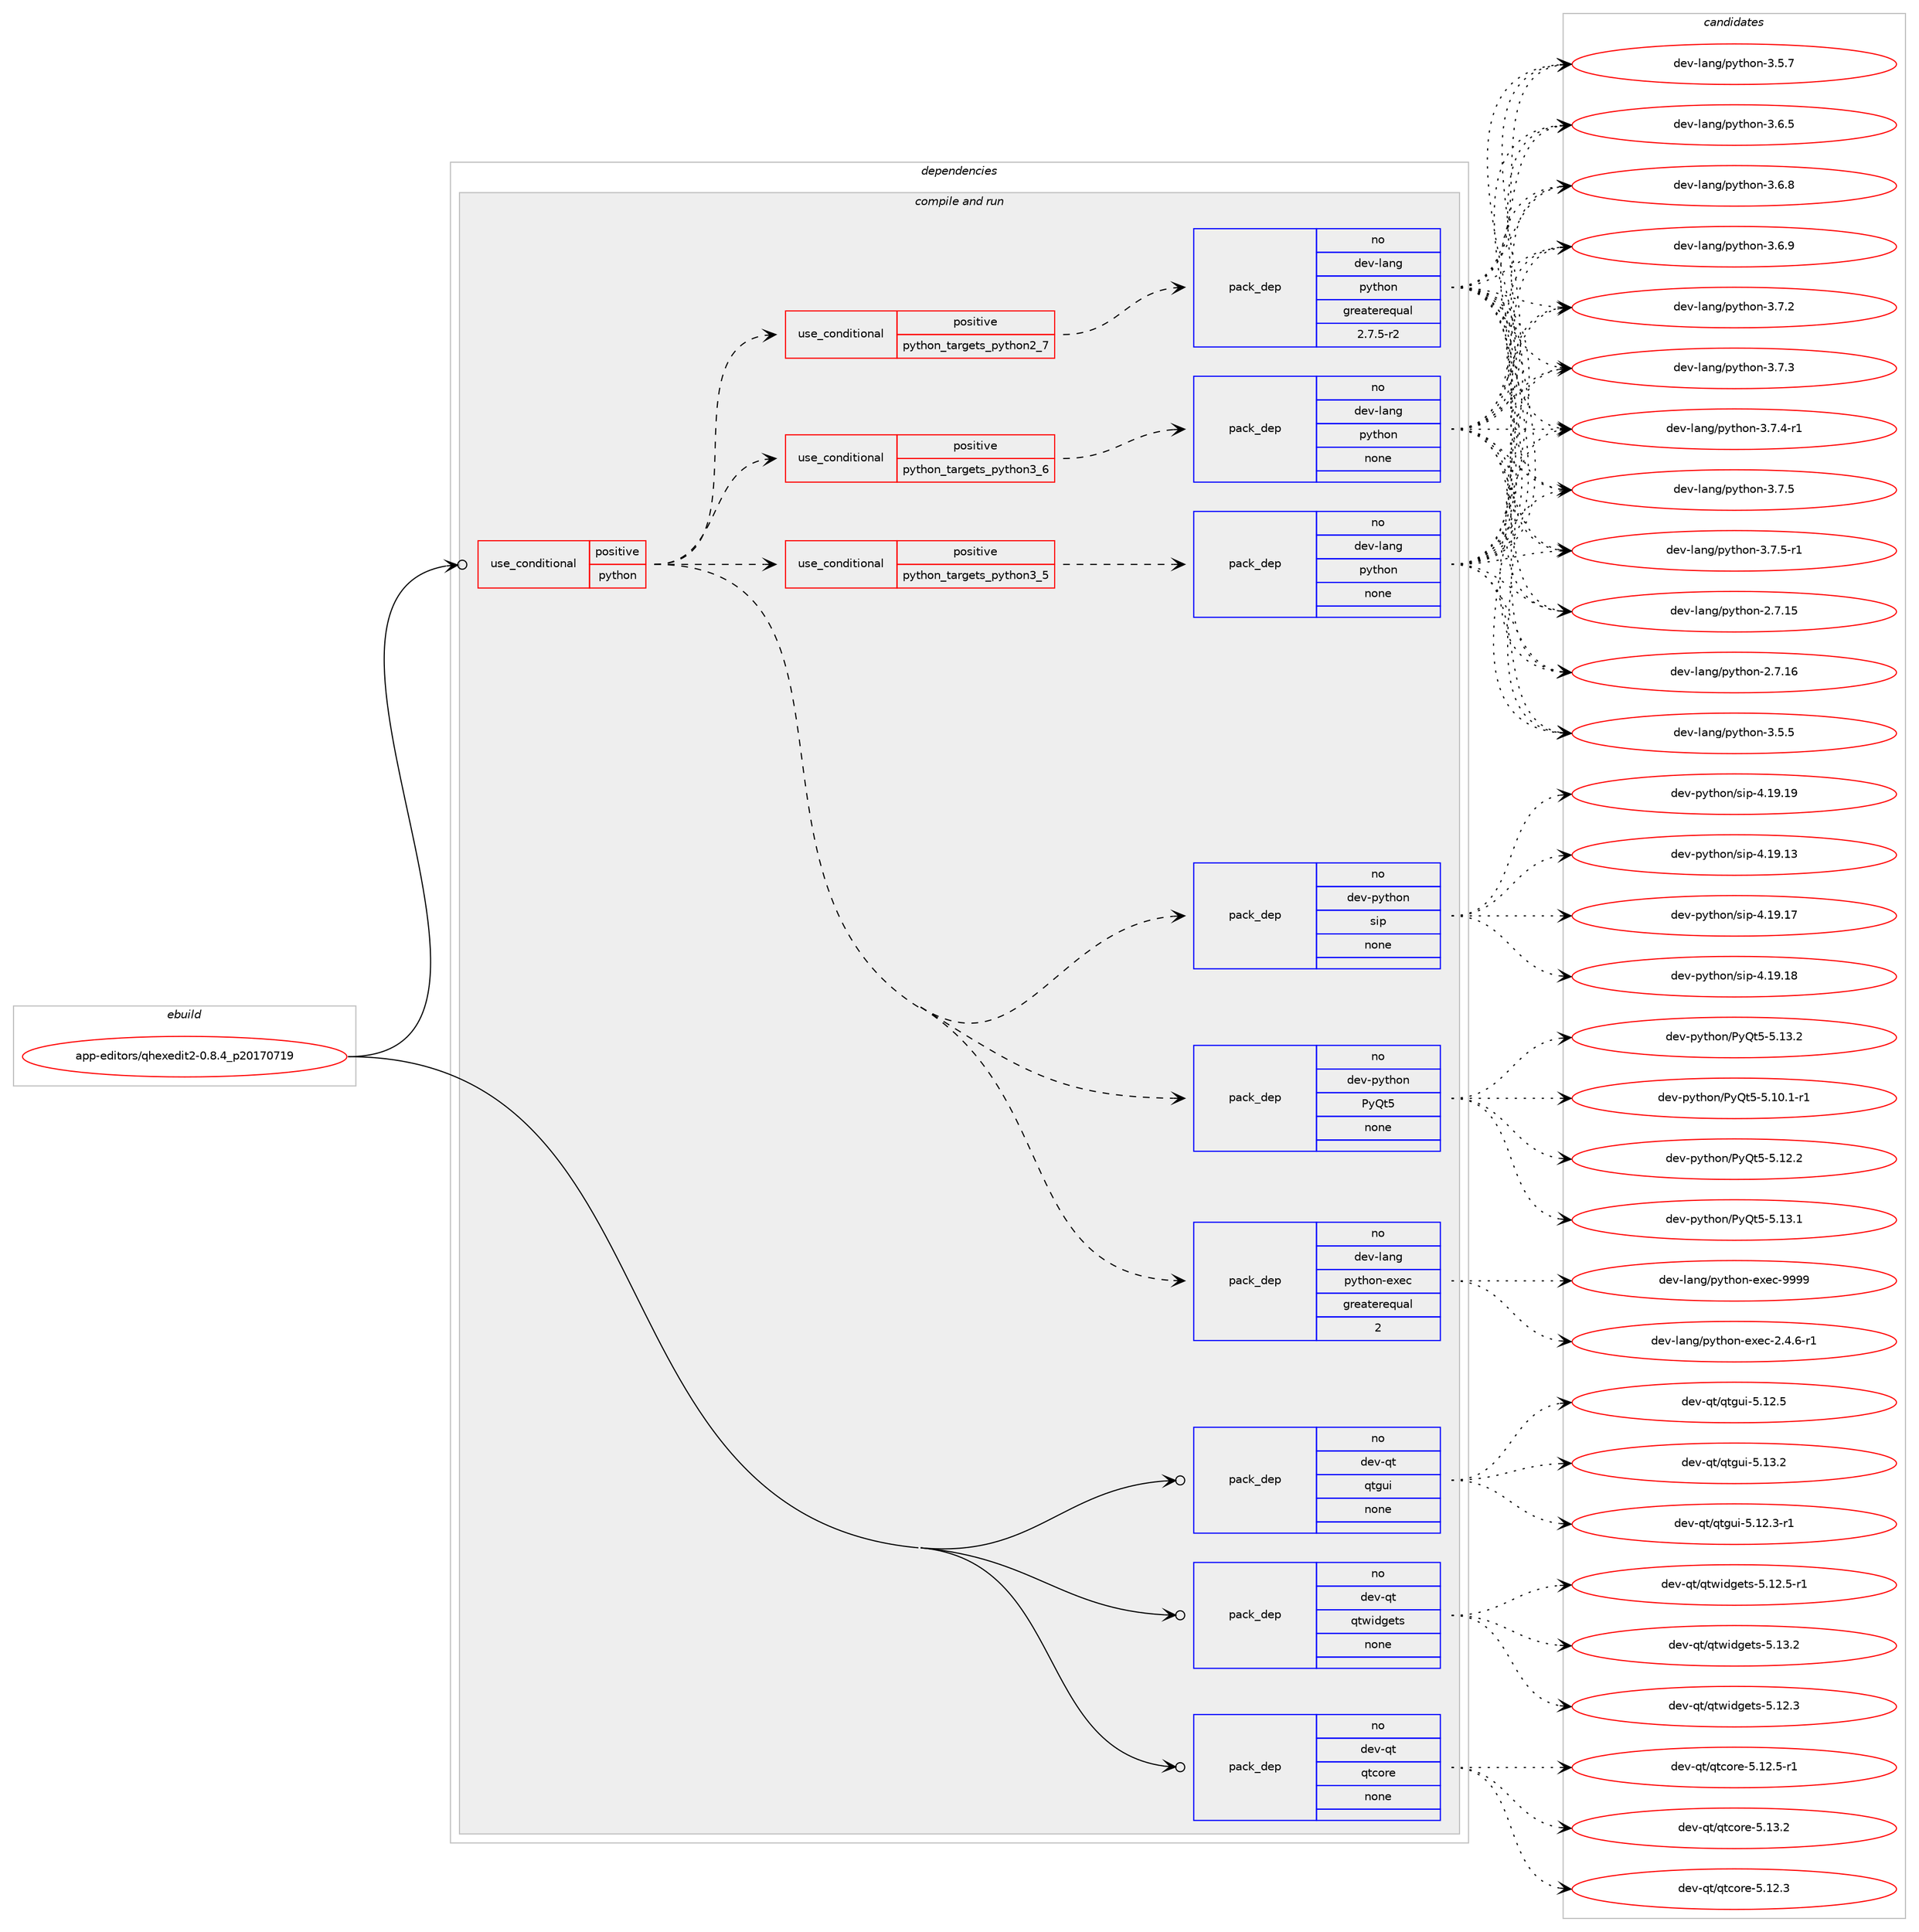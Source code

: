 digraph prolog {

# *************
# Graph options
# *************

newrank=true;
concentrate=true;
compound=true;
graph [rankdir=LR,fontname=Helvetica,fontsize=10,ranksep=1.5];#, ranksep=2.5, nodesep=0.2];
edge  [arrowhead=vee];
node  [fontname=Helvetica,fontsize=10];

# **********
# The ebuild
# **********

subgraph cluster_leftcol {
color=gray;
rank=same;
label=<<i>ebuild</i>>;
id [label="app-editors/qhexedit2-0.8.4_p20170719", color=red, width=4, href="../app-editors/qhexedit2-0.8.4_p20170719.svg"];
}

# ****************
# The dependencies
# ****************

subgraph cluster_midcol {
color=gray;
label=<<i>dependencies</i>>;
subgraph cluster_compile {
fillcolor="#eeeeee";
style=filled;
label=<<i>compile</i>>;
}
subgraph cluster_compileandrun {
fillcolor="#eeeeee";
style=filled;
label=<<i>compile and run</i>>;
subgraph cond114816 {
dependency481931 [label=<<TABLE BORDER="0" CELLBORDER="1" CELLSPACING="0" CELLPADDING="4"><TR><TD ROWSPAN="3" CELLPADDING="10">use_conditional</TD></TR><TR><TD>positive</TD></TR><TR><TD>python</TD></TR></TABLE>>, shape=none, color=red];
subgraph pack358338 {
dependency481932 [label=<<TABLE BORDER="0" CELLBORDER="1" CELLSPACING="0" CELLPADDING="4" WIDTH="220"><TR><TD ROWSPAN="6" CELLPADDING="30">pack_dep</TD></TR><TR><TD WIDTH="110">no</TD></TR><TR><TD>dev-python</TD></TR><TR><TD>PyQt5</TD></TR><TR><TD>none</TD></TR><TR><TD></TD></TR></TABLE>>, shape=none, color=blue];
}
dependency481931:e -> dependency481932:w [weight=20,style="dashed",arrowhead="vee"];
subgraph pack358339 {
dependency481933 [label=<<TABLE BORDER="0" CELLBORDER="1" CELLSPACING="0" CELLPADDING="4" WIDTH="220"><TR><TD ROWSPAN="6" CELLPADDING="30">pack_dep</TD></TR><TR><TD WIDTH="110">no</TD></TR><TR><TD>dev-python</TD></TR><TR><TD>sip</TD></TR><TR><TD>none</TD></TR><TR><TD></TD></TR></TABLE>>, shape=none, color=blue];
}
dependency481931:e -> dependency481933:w [weight=20,style="dashed",arrowhead="vee"];
subgraph cond114817 {
dependency481934 [label=<<TABLE BORDER="0" CELLBORDER="1" CELLSPACING="0" CELLPADDING="4"><TR><TD ROWSPAN="3" CELLPADDING="10">use_conditional</TD></TR><TR><TD>positive</TD></TR><TR><TD>python_targets_python2_7</TD></TR></TABLE>>, shape=none, color=red];
subgraph pack358340 {
dependency481935 [label=<<TABLE BORDER="0" CELLBORDER="1" CELLSPACING="0" CELLPADDING="4" WIDTH="220"><TR><TD ROWSPAN="6" CELLPADDING="30">pack_dep</TD></TR><TR><TD WIDTH="110">no</TD></TR><TR><TD>dev-lang</TD></TR><TR><TD>python</TD></TR><TR><TD>greaterequal</TD></TR><TR><TD>2.7.5-r2</TD></TR></TABLE>>, shape=none, color=blue];
}
dependency481934:e -> dependency481935:w [weight=20,style="dashed",arrowhead="vee"];
}
dependency481931:e -> dependency481934:w [weight=20,style="dashed",arrowhead="vee"];
subgraph cond114818 {
dependency481936 [label=<<TABLE BORDER="0" CELLBORDER="1" CELLSPACING="0" CELLPADDING="4"><TR><TD ROWSPAN="3" CELLPADDING="10">use_conditional</TD></TR><TR><TD>positive</TD></TR><TR><TD>python_targets_python3_5</TD></TR></TABLE>>, shape=none, color=red];
subgraph pack358341 {
dependency481937 [label=<<TABLE BORDER="0" CELLBORDER="1" CELLSPACING="0" CELLPADDING="4" WIDTH="220"><TR><TD ROWSPAN="6" CELLPADDING="30">pack_dep</TD></TR><TR><TD WIDTH="110">no</TD></TR><TR><TD>dev-lang</TD></TR><TR><TD>python</TD></TR><TR><TD>none</TD></TR><TR><TD></TD></TR></TABLE>>, shape=none, color=blue];
}
dependency481936:e -> dependency481937:w [weight=20,style="dashed",arrowhead="vee"];
}
dependency481931:e -> dependency481936:w [weight=20,style="dashed",arrowhead="vee"];
subgraph cond114819 {
dependency481938 [label=<<TABLE BORDER="0" CELLBORDER="1" CELLSPACING="0" CELLPADDING="4"><TR><TD ROWSPAN="3" CELLPADDING="10">use_conditional</TD></TR><TR><TD>positive</TD></TR><TR><TD>python_targets_python3_6</TD></TR></TABLE>>, shape=none, color=red];
subgraph pack358342 {
dependency481939 [label=<<TABLE BORDER="0" CELLBORDER="1" CELLSPACING="0" CELLPADDING="4" WIDTH="220"><TR><TD ROWSPAN="6" CELLPADDING="30">pack_dep</TD></TR><TR><TD WIDTH="110">no</TD></TR><TR><TD>dev-lang</TD></TR><TR><TD>python</TD></TR><TR><TD>none</TD></TR><TR><TD></TD></TR></TABLE>>, shape=none, color=blue];
}
dependency481938:e -> dependency481939:w [weight=20,style="dashed",arrowhead="vee"];
}
dependency481931:e -> dependency481938:w [weight=20,style="dashed",arrowhead="vee"];
subgraph pack358343 {
dependency481940 [label=<<TABLE BORDER="0" CELLBORDER="1" CELLSPACING="0" CELLPADDING="4" WIDTH="220"><TR><TD ROWSPAN="6" CELLPADDING="30">pack_dep</TD></TR><TR><TD WIDTH="110">no</TD></TR><TR><TD>dev-lang</TD></TR><TR><TD>python-exec</TD></TR><TR><TD>greaterequal</TD></TR><TR><TD>2</TD></TR></TABLE>>, shape=none, color=blue];
}
dependency481931:e -> dependency481940:w [weight=20,style="dashed",arrowhead="vee"];
}
id:e -> dependency481931:w [weight=20,style="solid",arrowhead="odotvee"];
subgraph pack358344 {
dependency481941 [label=<<TABLE BORDER="0" CELLBORDER="1" CELLSPACING="0" CELLPADDING="4" WIDTH="220"><TR><TD ROWSPAN="6" CELLPADDING="30">pack_dep</TD></TR><TR><TD WIDTH="110">no</TD></TR><TR><TD>dev-qt</TD></TR><TR><TD>qtcore</TD></TR><TR><TD>none</TD></TR><TR><TD></TD></TR></TABLE>>, shape=none, color=blue];
}
id:e -> dependency481941:w [weight=20,style="solid",arrowhead="odotvee"];
subgraph pack358345 {
dependency481942 [label=<<TABLE BORDER="0" CELLBORDER="1" CELLSPACING="0" CELLPADDING="4" WIDTH="220"><TR><TD ROWSPAN="6" CELLPADDING="30">pack_dep</TD></TR><TR><TD WIDTH="110">no</TD></TR><TR><TD>dev-qt</TD></TR><TR><TD>qtgui</TD></TR><TR><TD>none</TD></TR><TR><TD></TD></TR></TABLE>>, shape=none, color=blue];
}
id:e -> dependency481942:w [weight=20,style="solid",arrowhead="odotvee"];
subgraph pack358346 {
dependency481943 [label=<<TABLE BORDER="0" CELLBORDER="1" CELLSPACING="0" CELLPADDING="4" WIDTH="220"><TR><TD ROWSPAN="6" CELLPADDING="30">pack_dep</TD></TR><TR><TD WIDTH="110">no</TD></TR><TR><TD>dev-qt</TD></TR><TR><TD>qtwidgets</TD></TR><TR><TD>none</TD></TR><TR><TD></TD></TR></TABLE>>, shape=none, color=blue];
}
id:e -> dependency481943:w [weight=20,style="solid",arrowhead="odotvee"];
}
subgraph cluster_run {
fillcolor="#eeeeee";
style=filled;
label=<<i>run</i>>;
}
}

# **************
# The candidates
# **************

subgraph cluster_choices {
rank=same;
color=gray;
label=<<i>candidates</i>>;

subgraph choice358338 {
color=black;
nodesep=1;
choice1001011184511212111610411111047801218111653455346494846494511449 [label="dev-python/PyQt5-5.10.1-r1", color=red, width=4,href="../dev-python/PyQt5-5.10.1-r1.svg"];
choice100101118451121211161041111104780121811165345534649504650 [label="dev-python/PyQt5-5.12.2", color=red, width=4,href="../dev-python/PyQt5-5.12.2.svg"];
choice100101118451121211161041111104780121811165345534649514649 [label="dev-python/PyQt5-5.13.1", color=red, width=4,href="../dev-python/PyQt5-5.13.1.svg"];
choice100101118451121211161041111104780121811165345534649514650 [label="dev-python/PyQt5-5.13.2", color=red, width=4,href="../dev-python/PyQt5-5.13.2.svg"];
dependency481932:e -> choice1001011184511212111610411111047801218111653455346494846494511449:w [style=dotted,weight="100"];
dependency481932:e -> choice100101118451121211161041111104780121811165345534649504650:w [style=dotted,weight="100"];
dependency481932:e -> choice100101118451121211161041111104780121811165345534649514649:w [style=dotted,weight="100"];
dependency481932:e -> choice100101118451121211161041111104780121811165345534649514650:w [style=dotted,weight="100"];
}
subgraph choice358339 {
color=black;
nodesep=1;
choice10010111845112121116104111110471151051124552464957464951 [label="dev-python/sip-4.19.13", color=red, width=4,href="../dev-python/sip-4.19.13.svg"];
choice10010111845112121116104111110471151051124552464957464955 [label="dev-python/sip-4.19.17", color=red, width=4,href="../dev-python/sip-4.19.17.svg"];
choice10010111845112121116104111110471151051124552464957464956 [label="dev-python/sip-4.19.18", color=red, width=4,href="../dev-python/sip-4.19.18.svg"];
choice10010111845112121116104111110471151051124552464957464957 [label="dev-python/sip-4.19.19", color=red, width=4,href="../dev-python/sip-4.19.19.svg"];
dependency481933:e -> choice10010111845112121116104111110471151051124552464957464951:w [style=dotted,weight="100"];
dependency481933:e -> choice10010111845112121116104111110471151051124552464957464955:w [style=dotted,weight="100"];
dependency481933:e -> choice10010111845112121116104111110471151051124552464957464956:w [style=dotted,weight="100"];
dependency481933:e -> choice10010111845112121116104111110471151051124552464957464957:w [style=dotted,weight="100"];
}
subgraph choice358340 {
color=black;
nodesep=1;
choice10010111845108971101034711212111610411111045504655464953 [label="dev-lang/python-2.7.15", color=red, width=4,href="../dev-lang/python-2.7.15.svg"];
choice10010111845108971101034711212111610411111045504655464954 [label="dev-lang/python-2.7.16", color=red, width=4,href="../dev-lang/python-2.7.16.svg"];
choice100101118451089711010347112121116104111110455146534653 [label="dev-lang/python-3.5.5", color=red, width=4,href="../dev-lang/python-3.5.5.svg"];
choice100101118451089711010347112121116104111110455146534655 [label="dev-lang/python-3.5.7", color=red, width=4,href="../dev-lang/python-3.5.7.svg"];
choice100101118451089711010347112121116104111110455146544653 [label="dev-lang/python-3.6.5", color=red, width=4,href="../dev-lang/python-3.6.5.svg"];
choice100101118451089711010347112121116104111110455146544656 [label="dev-lang/python-3.6.8", color=red, width=4,href="../dev-lang/python-3.6.8.svg"];
choice100101118451089711010347112121116104111110455146544657 [label="dev-lang/python-3.6.9", color=red, width=4,href="../dev-lang/python-3.6.9.svg"];
choice100101118451089711010347112121116104111110455146554650 [label="dev-lang/python-3.7.2", color=red, width=4,href="../dev-lang/python-3.7.2.svg"];
choice100101118451089711010347112121116104111110455146554651 [label="dev-lang/python-3.7.3", color=red, width=4,href="../dev-lang/python-3.7.3.svg"];
choice1001011184510897110103471121211161041111104551465546524511449 [label="dev-lang/python-3.7.4-r1", color=red, width=4,href="../dev-lang/python-3.7.4-r1.svg"];
choice100101118451089711010347112121116104111110455146554653 [label="dev-lang/python-3.7.5", color=red, width=4,href="../dev-lang/python-3.7.5.svg"];
choice1001011184510897110103471121211161041111104551465546534511449 [label="dev-lang/python-3.7.5-r1", color=red, width=4,href="../dev-lang/python-3.7.5-r1.svg"];
dependency481935:e -> choice10010111845108971101034711212111610411111045504655464953:w [style=dotted,weight="100"];
dependency481935:e -> choice10010111845108971101034711212111610411111045504655464954:w [style=dotted,weight="100"];
dependency481935:e -> choice100101118451089711010347112121116104111110455146534653:w [style=dotted,weight="100"];
dependency481935:e -> choice100101118451089711010347112121116104111110455146534655:w [style=dotted,weight="100"];
dependency481935:e -> choice100101118451089711010347112121116104111110455146544653:w [style=dotted,weight="100"];
dependency481935:e -> choice100101118451089711010347112121116104111110455146544656:w [style=dotted,weight="100"];
dependency481935:e -> choice100101118451089711010347112121116104111110455146544657:w [style=dotted,weight="100"];
dependency481935:e -> choice100101118451089711010347112121116104111110455146554650:w [style=dotted,weight="100"];
dependency481935:e -> choice100101118451089711010347112121116104111110455146554651:w [style=dotted,weight="100"];
dependency481935:e -> choice1001011184510897110103471121211161041111104551465546524511449:w [style=dotted,weight="100"];
dependency481935:e -> choice100101118451089711010347112121116104111110455146554653:w [style=dotted,weight="100"];
dependency481935:e -> choice1001011184510897110103471121211161041111104551465546534511449:w [style=dotted,weight="100"];
}
subgraph choice358341 {
color=black;
nodesep=1;
choice10010111845108971101034711212111610411111045504655464953 [label="dev-lang/python-2.7.15", color=red, width=4,href="../dev-lang/python-2.7.15.svg"];
choice10010111845108971101034711212111610411111045504655464954 [label="dev-lang/python-2.7.16", color=red, width=4,href="../dev-lang/python-2.7.16.svg"];
choice100101118451089711010347112121116104111110455146534653 [label="dev-lang/python-3.5.5", color=red, width=4,href="../dev-lang/python-3.5.5.svg"];
choice100101118451089711010347112121116104111110455146534655 [label="dev-lang/python-3.5.7", color=red, width=4,href="../dev-lang/python-3.5.7.svg"];
choice100101118451089711010347112121116104111110455146544653 [label="dev-lang/python-3.6.5", color=red, width=4,href="../dev-lang/python-3.6.5.svg"];
choice100101118451089711010347112121116104111110455146544656 [label="dev-lang/python-3.6.8", color=red, width=4,href="../dev-lang/python-3.6.8.svg"];
choice100101118451089711010347112121116104111110455146544657 [label="dev-lang/python-3.6.9", color=red, width=4,href="../dev-lang/python-3.6.9.svg"];
choice100101118451089711010347112121116104111110455146554650 [label="dev-lang/python-3.7.2", color=red, width=4,href="../dev-lang/python-3.7.2.svg"];
choice100101118451089711010347112121116104111110455146554651 [label="dev-lang/python-3.7.3", color=red, width=4,href="../dev-lang/python-3.7.3.svg"];
choice1001011184510897110103471121211161041111104551465546524511449 [label="dev-lang/python-3.7.4-r1", color=red, width=4,href="../dev-lang/python-3.7.4-r1.svg"];
choice100101118451089711010347112121116104111110455146554653 [label="dev-lang/python-3.7.5", color=red, width=4,href="../dev-lang/python-3.7.5.svg"];
choice1001011184510897110103471121211161041111104551465546534511449 [label="dev-lang/python-3.7.5-r1", color=red, width=4,href="../dev-lang/python-3.7.5-r1.svg"];
dependency481937:e -> choice10010111845108971101034711212111610411111045504655464953:w [style=dotted,weight="100"];
dependency481937:e -> choice10010111845108971101034711212111610411111045504655464954:w [style=dotted,weight="100"];
dependency481937:e -> choice100101118451089711010347112121116104111110455146534653:w [style=dotted,weight="100"];
dependency481937:e -> choice100101118451089711010347112121116104111110455146534655:w [style=dotted,weight="100"];
dependency481937:e -> choice100101118451089711010347112121116104111110455146544653:w [style=dotted,weight="100"];
dependency481937:e -> choice100101118451089711010347112121116104111110455146544656:w [style=dotted,weight="100"];
dependency481937:e -> choice100101118451089711010347112121116104111110455146544657:w [style=dotted,weight="100"];
dependency481937:e -> choice100101118451089711010347112121116104111110455146554650:w [style=dotted,weight="100"];
dependency481937:e -> choice100101118451089711010347112121116104111110455146554651:w [style=dotted,weight="100"];
dependency481937:e -> choice1001011184510897110103471121211161041111104551465546524511449:w [style=dotted,weight="100"];
dependency481937:e -> choice100101118451089711010347112121116104111110455146554653:w [style=dotted,weight="100"];
dependency481937:e -> choice1001011184510897110103471121211161041111104551465546534511449:w [style=dotted,weight="100"];
}
subgraph choice358342 {
color=black;
nodesep=1;
choice10010111845108971101034711212111610411111045504655464953 [label="dev-lang/python-2.7.15", color=red, width=4,href="../dev-lang/python-2.7.15.svg"];
choice10010111845108971101034711212111610411111045504655464954 [label="dev-lang/python-2.7.16", color=red, width=4,href="../dev-lang/python-2.7.16.svg"];
choice100101118451089711010347112121116104111110455146534653 [label="dev-lang/python-3.5.5", color=red, width=4,href="../dev-lang/python-3.5.5.svg"];
choice100101118451089711010347112121116104111110455146534655 [label="dev-lang/python-3.5.7", color=red, width=4,href="../dev-lang/python-3.5.7.svg"];
choice100101118451089711010347112121116104111110455146544653 [label="dev-lang/python-3.6.5", color=red, width=4,href="../dev-lang/python-3.6.5.svg"];
choice100101118451089711010347112121116104111110455146544656 [label="dev-lang/python-3.6.8", color=red, width=4,href="../dev-lang/python-3.6.8.svg"];
choice100101118451089711010347112121116104111110455146544657 [label="dev-lang/python-3.6.9", color=red, width=4,href="../dev-lang/python-3.6.9.svg"];
choice100101118451089711010347112121116104111110455146554650 [label="dev-lang/python-3.7.2", color=red, width=4,href="../dev-lang/python-3.7.2.svg"];
choice100101118451089711010347112121116104111110455146554651 [label="dev-lang/python-3.7.3", color=red, width=4,href="../dev-lang/python-3.7.3.svg"];
choice1001011184510897110103471121211161041111104551465546524511449 [label="dev-lang/python-3.7.4-r1", color=red, width=4,href="../dev-lang/python-3.7.4-r1.svg"];
choice100101118451089711010347112121116104111110455146554653 [label="dev-lang/python-3.7.5", color=red, width=4,href="../dev-lang/python-3.7.5.svg"];
choice1001011184510897110103471121211161041111104551465546534511449 [label="dev-lang/python-3.7.5-r1", color=red, width=4,href="../dev-lang/python-3.7.5-r1.svg"];
dependency481939:e -> choice10010111845108971101034711212111610411111045504655464953:w [style=dotted,weight="100"];
dependency481939:e -> choice10010111845108971101034711212111610411111045504655464954:w [style=dotted,weight="100"];
dependency481939:e -> choice100101118451089711010347112121116104111110455146534653:w [style=dotted,weight="100"];
dependency481939:e -> choice100101118451089711010347112121116104111110455146534655:w [style=dotted,weight="100"];
dependency481939:e -> choice100101118451089711010347112121116104111110455146544653:w [style=dotted,weight="100"];
dependency481939:e -> choice100101118451089711010347112121116104111110455146544656:w [style=dotted,weight="100"];
dependency481939:e -> choice100101118451089711010347112121116104111110455146544657:w [style=dotted,weight="100"];
dependency481939:e -> choice100101118451089711010347112121116104111110455146554650:w [style=dotted,weight="100"];
dependency481939:e -> choice100101118451089711010347112121116104111110455146554651:w [style=dotted,weight="100"];
dependency481939:e -> choice1001011184510897110103471121211161041111104551465546524511449:w [style=dotted,weight="100"];
dependency481939:e -> choice100101118451089711010347112121116104111110455146554653:w [style=dotted,weight="100"];
dependency481939:e -> choice1001011184510897110103471121211161041111104551465546534511449:w [style=dotted,weight="100"];
}
subgraph choice358343 {
color=black;
nodesep=1;
choice10010111845108971101034711212111610411111045101120101994550465246544511449 [label="dev-lang/python-exec-2.4.6-r1", color=red, width=4,href="../dev-lang/python-exec-2.4.6-r1.svg"];
choice10010111845108971101034711212111610411111045101120101994557575757 [label="dev-lang/python-exec-9999", color=red, width=4,href="../dev-lang/python-exec-9999.svg"];
dependency481940:e -> choice10010111845108971101034711212111610411111045101120101994550465246544511449:w [style=dotted,weight="100"];
dependency481940:e -> choice10010111845108971101034711212111610411111045101120101994557575757:w [style=dotted,weight="100"];
}
subgraph choice358344 {
color=black;
nodesep=1;
choice10010111845113116471131169911111410145534649504651 [label="dev-qt/qtcore-5.12.3", color=red, width=4,href="../dev-qt/qtcore-5.12.3.svg"];
choice100101118451131164711311699111114101455346495046534511449 [label="dev-qt/qtcore-5.12.5-r1", color=red, width=4,href="../dev-qt/qtcore-5.12.5-r1.svg"];
choice10010111845113116471131169911111410145534649514650 [label="dev-qt/qtcore-5.13.2", color=red, width=4,href="../dev-qt/qtcore-5.13.2.svg"];
dependency481941:e -> choice10010111845113116471131169911111410145534649504651:w [style=dotted,weight="100"];
dependency481941:e -> choice100101118451131164711311699111114101455346495046534511449:w [style=dotted,weight="100"];
dependency481941:e -> choice10010111845113116471131169911111410145534649514650:w [style=dotted,weight="100"];
}
subgraph choice358345 {
color=black;
nodesep=1;
choice1001011184511311647113116103117105455346495046514511449 [label="dev-qt/qtgui-5.12.3-r1", color=red, width=4,href="../dev-qt/qtgui-5.12.3-r1.svg"];
choice100101118451131164711311610311710545534649504653 [label="dev-qt/qtgui-5.12.5", color=red, width=4,href="../dev-qt/qtgui-5.12.5.svg"];
choice100101118451131164711311610311710545534649514650 [label="dev-qt/qtgui-5.13.2", color=red, width=4,href="../dev-qt/qtgui-5.13.2.svg"];
dependency481942:e -> choice1001011184511311647113116103117105455346495046514511449:w [style=dotted,weight="100"];
dependency481942:e -> choice100101118451131164711311610311710545534649504653:w [style=dotted,weight="100"];
dependency481942:e -> choice100101118451131164711311610311710545534649514650:w [style=dotted,weight="100"];
}
subgraph choice358346 {
color=black;
nodesep=1;
choice100101118451131164711311611910510010310111611545534649504651 [label="dev-qt/qtwidgets-5.12.3", color=red, width=4,href="../dev-qt/qtwidgets-5.12.3.svg"];
choice1001011184511311647113116119105100103101116115455346495046534511449 [label="dev-qt/qtwidgets-5.12.5-r1", color=red, width=4,href="../dev-qt/qtwidgets-5.12.5-r1.svg"];
choice100101118451131164711311611910510010310111611545534649514650 [label="dev-qt/qtwidgets-5.13.2", color=red, width=4,href="../dev-qt/qtwidgets-5.13.2.svg"];
dependency481943:e -> choice100101118451131164711311611910510010310111611545534649504651:w [style=dotted,weight="100"];
dependency481943:e -> choice1001011184511311647113116119105100103101116115455346495046534511449:w [style=dotted,weight="100"];
dependency481943:e -> choice100101118451131164711311611910510010310111611545534649514650:w [style=dotted,weight="100"];
}
}

}
